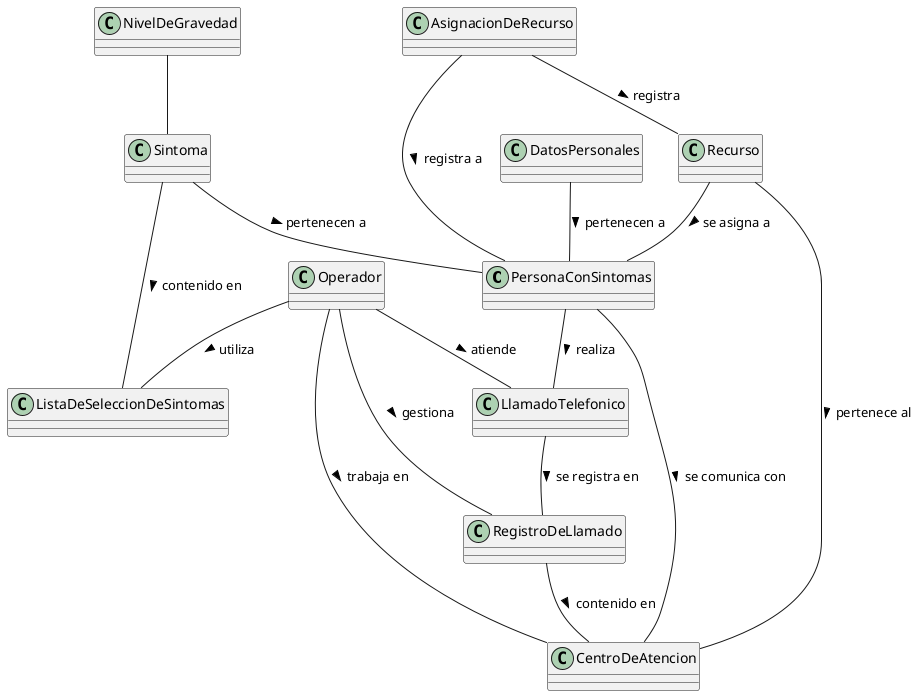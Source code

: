 @startuml modelo de dominio

class PersonaConSintomas{}
class CentroDeAtencion{}
class LlamadoTelefonico{}
class Operador{}
class RegistroDeLlamado{}
class DatosPersonales{}
class ListaDeSeleccionDeSintomas{}
class Sintoma{}
class NivelDeGravedad{}
class Recurso{}
class AsignacionDeRecurso{}

'asociaciones'

DatosPersonales -- PersonaConSintomas: pertenecen a >
Sintoma -- PersonaConSintomas: pertenecen a >
Sintoma -- ListaDeSeleccionDeSintomas: contenido en >
RegistroDeLlamado -- CentroDeAtencion: contenido en >
Recurso -- CentroDeAtencion: pertenece al >
LlamadoTelefonico -- RegistroDeLlamado: se registra en >
Recurso -- PersonaConSintomas: se asigna a >
Operador -- CentroDeAtencion: trabaja en >
Operador -- RegistroDeLlamado: gestiona >
Operador -- ListaDeSeleccionDeSintomas: utiliza >
PersonaConSintomas -- CentroDeAtencion: se comunica con >
PersonaConSintomas -- LlamadoTelefonico: realiza >
Operador -- LlamadoTelefonico: atiende >
AsignacionDeRecurso -- Recurso: registra >
AsignacionDeRecurso -- PersonaConSintomas: registra a >
NivelDeGravedad -- Sintoma

@enduml
